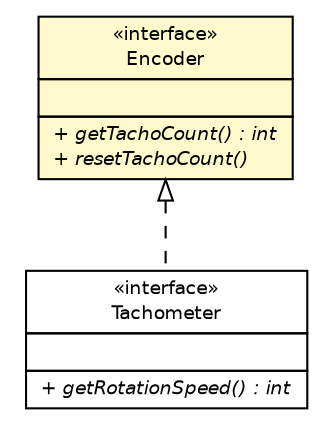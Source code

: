 #!/usr/local/bin/dot
#
# Class diagram 
# Generated by UMLGraph version R5_6-24-gf6e263 (http://www.umlgraph.org/)
#

digraph G {
	edge [fontname="Helvetica",fontsize=10,labelfontname="Helvetica",labelfontsize=10];
	node [fontname="Helvetica",fontsize=10,shape=plaintext];
	nodesep=0.25;
	ranksep=0.5;
	// lejos.robotics.Encoder
	c3803 [label=<<table title="lejos.robotics.Encoder" border="0" cellborder="1" cellspacing="0" cellpadding="2" port="p" bgcolor="lemonChiffon" href="./Encoder.html">
		<tr><td><table border="0" cellspacing="0" cellpadding="1">
<tr><td align="center" balign="center"> &#171;interface&#187; </td></tr>
<tr><td align="center" balign="center"> Encoder </td></tr>
		</table></td></tr>
		<tr><td><table border="0" cellspacing="0" cellpadding="1">
<tr><td align="left" balign="left">  </td></tr>
		</table></td></tr>
		<tr><td><table border="0" cellspacing="0" cellpadding="1">
<tr><td align="left" balign="left"><font face="Helvetica-Oblique" point-size="9.0"> + getTachoCount() : int </font></td></tr>
<tr><td align="left" balign="left"><font face="Helvetica-Oblique" point-size="9.0"> + resetTachoCount() </font></td></tr>
		</table></td></tr>
		</table>>, URL="./Encoder.html", fontname="Helvetica", fontcolor="black", fontsize=9.0];
	// lejos.robotics.Tachometer
	c3815 [label=<<table title="lejos.robotics.Tachometer" border="0" cellborder="1" cellspacing="0" cellpadding="2" port="p" href="./Tachometer.html">
		<tr><td><table border="0" cellspacing="0" cellpadding="1">
<tr><td align="center" balign="center"> &#171;interface&#187; </td></tr>
<tr><td align="center" balign="center"> Tachometer </td></tr>
		</table></td></tr>
		<tr><td><table border="0" cellspacing="0" cellpadding="1">
<tr><td align="left" balign="left">  </td></tr>
		</table></td></tr>
		<tr><td><table border="0" cellspacing="0" cellpadding="1">
<tr><td align="left" balign="left"><font face="Helvetica-Oblique" point-size="9.0"> + getRotationSpeed() : int </font></td></tr>
		</table></td></tr>
		</table>>, URL="./Tachometer.html", fontname="Helvetica", fontcolor="black", fontsize=9.0];
	//lejos.robotics.Tachometer implements lejos.robotics.Encoder
	c3803:p -> c3815:p [dir=back,arrowtail=empty,style=dashed];
}


